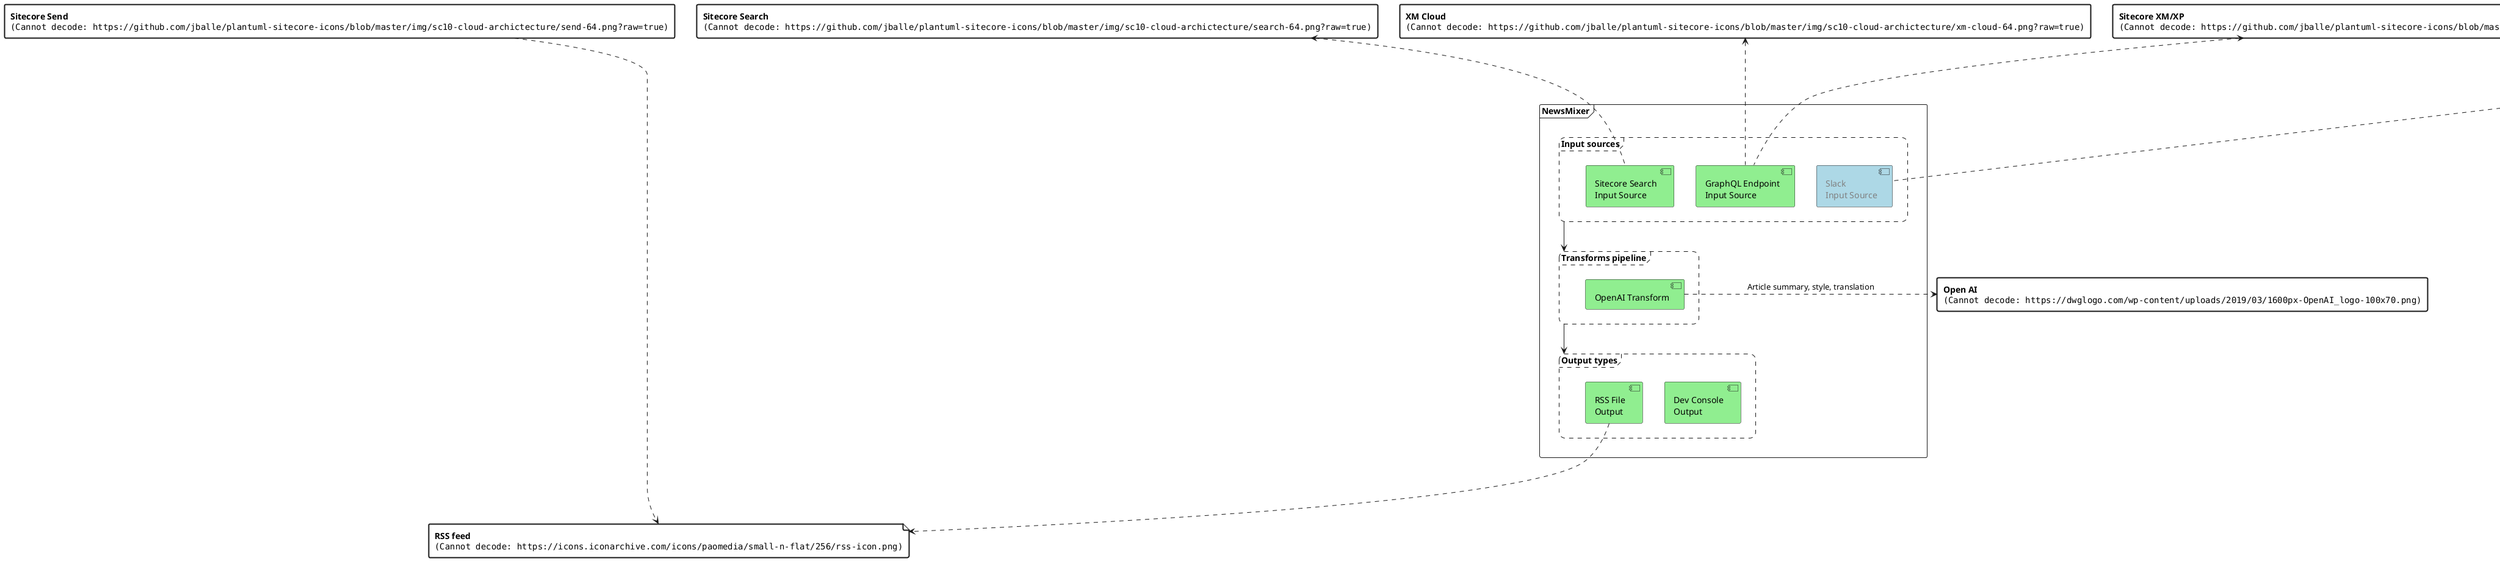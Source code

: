 @startuml

!define SCSPRITES https://github.com/jballe/plantuml-sitecore-icons/blob/master/img/sc10-cloud-archictecture
!define XMLOGO <img:SCSPRITES/xm-cloud-64.png?raw=true>
!define XPLOGO <img:SCSPRITES/xp-64.png?raw=true>
!define SEARCHLOGO <img:SCSPRITES/search-64.png?raw=true>
!define SENDLOGO <img:SCSPRITES/send-64.png?raw=true>
!define OPENAILOGO <img:https://dwglogo.com/wp-content/uploads/2019/03/1600px-OpenAI_logo-100x70.png>
!define SLACKLOGO <img:https://images.squarespace-cdn.com/content/v1/62460a56418af8236d4f3fee/129e20df-c522-48f8-a530-a276da302a7e/Stormboard%2Band%2BSlack.png?format=100w{scale=0.7}>
!define RSSICON <img:https://icons.iconarchive.com/icons/paomedia/small-n-flat/256/rss-icon.png{scale=0.2}>

together {
    rectangle "Sitecore XM/XP\nXPLOGO" as xm
    rectangle "XM Cloud\nXMLOGO" as xmc
    rectangle "Sitecore Send\nSENDLOGO" as send
    rectangle "Sitecore Search\nSEARCHLOGO" as search
}
rectangle "Slack\nSLACKLOGO" as slack
file "RSS feed\nRSSICON" as rss
rectangle "Open AI\nOPENAILOGO" as ai

frame "NewsMixer" {
    frame "Input sources" as sources <<layer>> {
        component "GraphQL Endpoint\nInput Source"   as sc_source
        component "Sitecore Search \nInput Source"  as search_source
        component "Slack \nInput Source"     as slack_source<<proposal>>
        sc_source -.up-> xm
        sc_source -.up-> xmc
        search_source -.up-> search
        slack_source -.up-> slack
    }
    frame "Transforms pipeline" as transform <<layer>> {
        component "OpenAI Transform" as ai_transform
        ai_transform -right.-> ai : Article summary, style, translation
        'component "OpenAI Translate" as ai_translate
        'ai_translate -right.-> ai : Translate title
    }

    frame "Output types" as output <<layer>> {
        component "Dev Console \nOutput" as dev_output
        component "RSS File \nOutput"  as rss_output
    }

    'sc_source --> transform
    rss_output -.-> rss

    sources --> transform
    transform --> output
}

send -down.-.-.-> rss

hide stereotype
skinparam frame<<layer>> {
    BorderStyle dashed
    RoundCorner 20
}

skinparam {
    RectangleBackgroundColor white
    RectangleBorderThickness 2px
    RectangleFontStyle Bold
    FileBackgroundColor white
    FileBorderThickness 2px
    FileFontStyle Bold
}

skinparam component {
    BackgroundColor LightGreen
} 

skinparam component<<proposal>> {
    BackgroundColor lightblue
    FontColor grey
}


@enduml